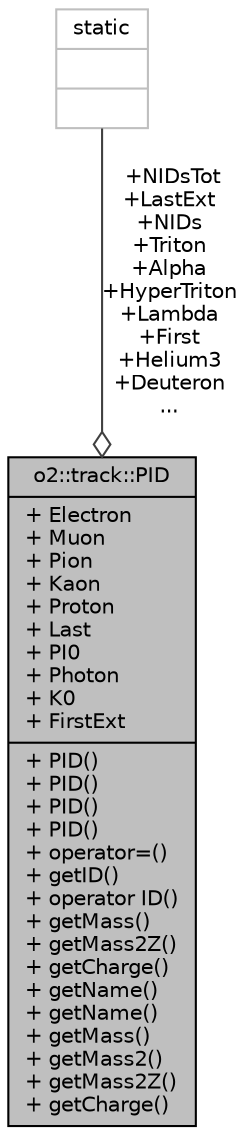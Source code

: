 digraph "o2::track::PID"
{
 // INTERACTIVE_SVG=YES
  bgcolor="transparent";
  edge [fontname="Helvetica",fontsize="10",labelfontname="Helvetica",labelfontsize="10"];
  node [fontname="Helvetica",fontsize="10",shape=record];
  Node1 [label="{o2::track::PID\n|+ Electron\l+ Muon\l+ Pion\l+ Kaon\l+ Proton\l+ Last\l+ PI0\l+ Photon\l+ K0\l+ FirstExt\l|+ PID()\l+ PID()\l+ PID()\l+ PID()\l+ operator=()\l+ getID()\l+ operator ID()\l+ getMass()\l+ getMass2Z()\l+ getCharge()\l+ getName()\l+ getName()\l+ getMass()\l+ getMass2()\l+ getMass2Z()\l+ getCharge()\l}",height=0.2,width=0.4,color="black", fillcolor="grey75", style="filled", fontcolor="black"];
  Node2 -> Node1 [color="grey25",fontsize="10",style="solid",label=" +NIDsTot\n+LastExt\n+NIDs\n+Triton\n+Alpha\n+HyperTriton\n+Lambda\n+First\n+Helium3\n+Deuteron\n..." ,arrowhead="odiamond",fontname="Helvetica"];
  Node2 [label="{static\n||}",height=0.2,width=0.4,color="grey75"];
}
